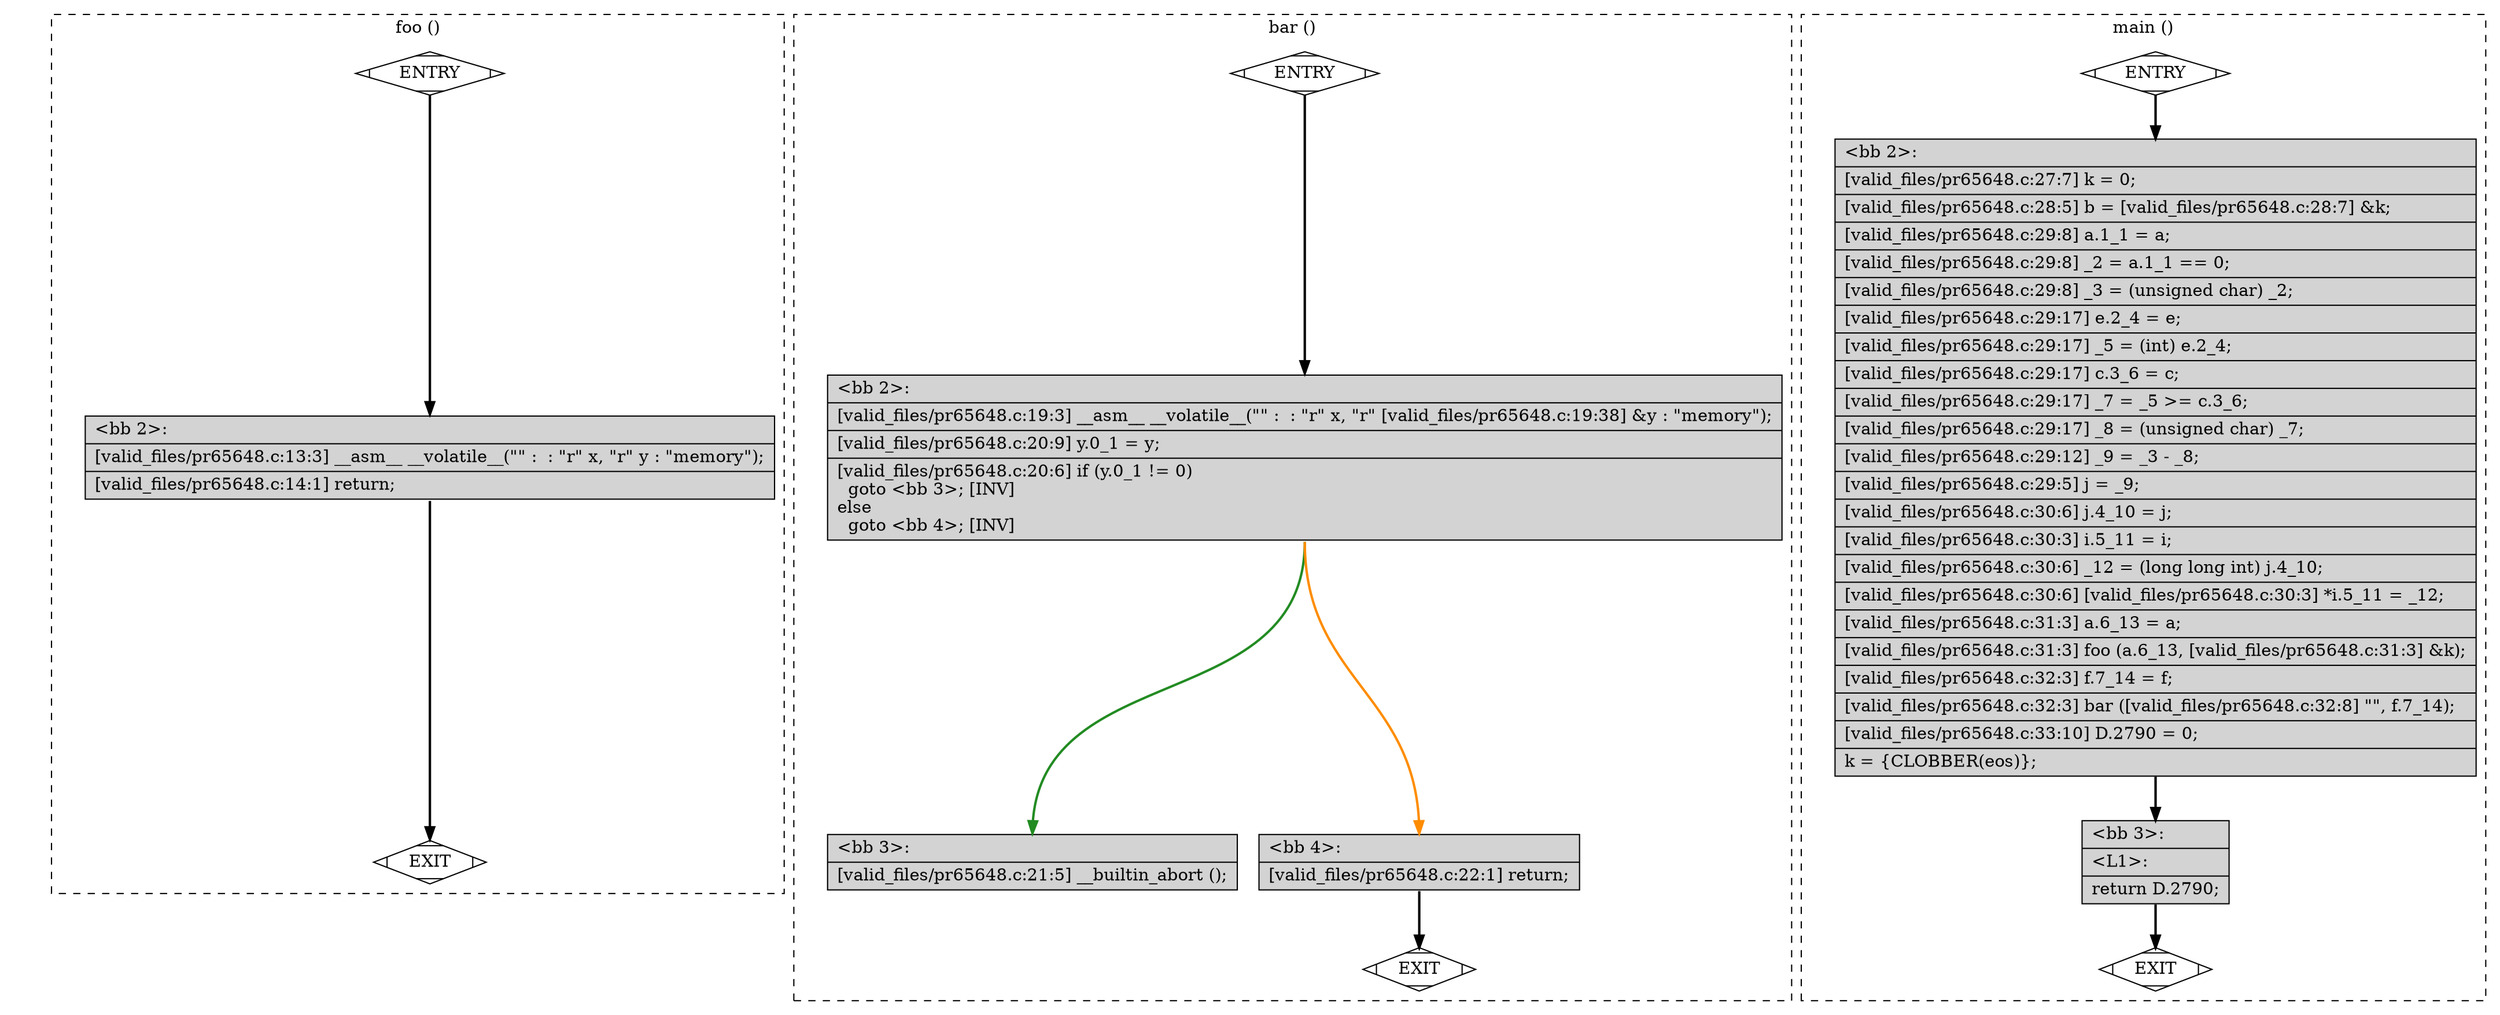 digraph "a-pr65648.c.015t.cfg" {
overlap=false;
subgraph "cluster_foo" {
	style="dashed";
	color="black";
	label="foo ()";
	fn_0_basic_block_0 [shape=Mdiamond,style=filled,fillcolor=white,label="ENTRY"];

	fn_0_basic_block_1 [shape=Mdiamond,style=filled,fillcolor=white,label="EXIT"];

	fn_0_basic_block_2 [shape=record,style=filled,fillcolor=lightgrey,label="{\<bb\ 2\>:\l\
|[valid_files/pr65648.c:13:3]\ __asm__\ __volatile__(\"\"\ :\ \ :\ \"r\"\ x,\ \"r\"\ y\ :\ \"memory\");\l\
|[valid_files/pr65648.c:14:1]\ return;\l\
}"];

	fn_0_basic_block_0:s -> fn_0_basic_block_2:n [style="solid,bold",color=black,weight=100,constraint=true];
	fn_0_basic_block_2:s -> fn_0_basic_block_1:n [style="solid,bold",color=black,weight=10,constraint=true];
	fn_0_basic_block_0:s -> fn_0_basic_block_1:n [style="invis",constraint=true];
}
subgraph "cluster_bar" {
	style="dashed";
	color="black";
	label="bar ()";
	fn_1_basic_block_0 [shape=Mdiamond,style=filled,fillcolor=white,label="ENTRY"];

	fn_1_basic_block_1 [shape=Mdiamond,style=filled,fillcolor=white,label="EXIT"];

	fn_1_basic_block_2 [shape=record,style=filled,fillcolor=lightgrey,label="{\<bb\ 2\>:\l\
|[valid_files/pr65648.c:19:3]\ __asm__\ __volatile__(\"\"\ :\ \ :\ \"r\"\ x,\ \"r\"\ [valid_files/pr65648.c:19:38]\ &y\ :\ \"memory\");\l\
|[valid_files/pr65648.c:20:9]\ y.0_1\ =\ y;\l\
|[valid_files/pr65648.c:20:6]\ if\ (y.0_1\ !=\ 0)\l\
\ \ goto\ \<bb\ 3\>;\ [INV]\l\
else\l\
\ \ goto\ \<bb\ 4\>;\ [INV]\l\
}"];

	fn_1_basic_block_3 [shape=record,style=filled,fillcolor=lightgrey,label="{\<bb\ 3\>:\l\
|[valid_files/pr65648.c:21:5]\ __builtin_abort\ ();\l\
}"];

	fn_1_basic_block_4 [shape=record,style=filled,fillcolor=lightgrey,label="{\<bb\ 4\>:\l\
|[valid_files/pr65648.c:22:1]\ return;\l\
}"];

	fn_1_basic_block_0:s -> fn_1_basic_block_2:n [style="solid,bold",color=black,weight=100,constraint=true];
	fn_1_basic_block_2:s -> fn_1_basic_block_3:n [style="solid,bold",color=forestgreen,weight=10,constraint=true];
	fn_1_basic_block_2:s -> fn_1_basic_block_4:n [style="solid,bold",color=darkorange,weight=10,constraint=true];
	fn_1_basic_block_4:s -> fn_1_basic_block_1:n [style="solid,bold",color=black,weight=10,constraint=true];
	fn_1_basic_block_0:s -> fn_1_basic_block_1:n [style="invis",constraint=true];
}
subgraph "cluster_main" {
	style="dashed";
	color="black";
	label="main ()";
	fn_2_basic_block_0 [shape=Mdiamond,style=filled,fillcolor=white,label="ENTRY"];

	fn_2_basic_block_1 [shape=Mdiamond,style=filled,fillcolor=white,label="EXIT"];

	fn_2_basic_block_2 [shape=record,style=filled,fillcolor=lightgrey,label="{\<bb\ 2\>:\l\
|[valid_files/pr65648.c:27:7]\ k\ =\ 0;\l\
|[valid_files/pr65648.c:28:5]\ b\ =\ [valid_files/pr65648.c:28:7]\ &k;\l\
|[valid_files/pr65648.c:29:8]\ a.1_1\ =\ a;\l\
|[valid_files/pr65648.c:29:8]\ _2\ =\ a.1_1\ ==\ 0;\l\
|[valid_files/pr65648.c:29:8]\ _3\ =\ (unsigned\ char)\ _2;\l\
|[valid_files/pr65648.c:29:17]\ e.2_4\ =\ e;\l\
|[valid_files/pr65648.c:29:17]\ _5\ =\ (int)\ e.2_4;\l\
|[valid_files/pr65648.c:29:17]\ c.3_6\ =\ c;\l\
|[valid_files/pr65648.c:29:17]\ _7\ =\ _5\ \>=\ c.3_6;\l\
|[valid_files/pr65648.c:29:17]\ _8\ =\ (unsigned\ char)\ _7;\l\
|[valid_files/pr65648.c:29:12]\ _9\ =\ _3\ -\ _8;\l\
|[valid_files/pr65648.c:29:5]\ j\ =\ _9;\l\
|[valid_files/pr65648.c:30:6]\ j.4_10\ =\ j;\l\
|[valid_files/pr65648.c:30:3]\ i.5_11\ =\ i;\l\
|[valid_files/pr65648.c:30:6]\ _12\ =\ (long\ long\ int)\ j.4_10;\l\
|[valid_files/pr65648.c:30:6]\ [valid_files/pr65648.c:30:3]\ *i.5_11\ =\ _12;\l\
|[valid_files/pr65648.c:31:3]\ a.6_13\ =\ a;\l\
|[valid_files/pr65648.c:31:3]\ foo\ (a.6_13,\ [valid_files/pr65648.c:31:3]\ &k);\l\
|[valid_files/pr65648.c:32:3]\ f.7_14\ =\ f;\l\
|[valid_files/pr65648.c:32:3]\ bar\ ([valid_files/pr65648.c:32:8]\ \"\",\ f.7_14);\l\
|[valid_files/pr65648.c:33:10]\ D.2790\ =\ 0;\l\
|k\ =\ \{CLOBBER(eos)\};\l\
}"];

	fn_2_basic_block_3 [shape=record,style=filled,fillcolor=lightgrey,label="{\<bb\ 3\>:\l\
|\<L1\>:\l\
|return\ D.2790;\l\
}"];

	fn_2_basic_block_0:s -> fn_2_basic_block_2:n [style="solid,bold",color=black,weight=100,constraint=true];
	fn_2_basic_block_2:s -> fn_2_basic_block_3:n [style="solid,bold",color=black,weight=100,constraint=true];
	fn_2_basic_block_3:s -> fn_2_basic_block_1:n [style="solid,bold",color=black,weight=10,constraint=true];
	fn_2_basic_block_0:s -> fn_2_basic_block_1:n [style="invis",constraint=true];
}
}

